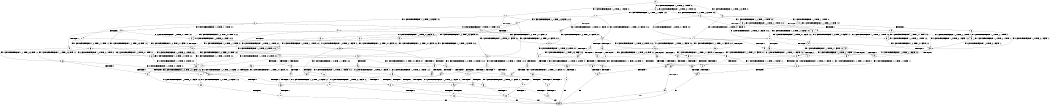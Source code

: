 digraph BCG {
size = "7, 10.5";
center = TRUE;
node [shape = circle];
0 [peripheries = 2];
0 -> 1 [label = "EX !1 !ATOMIC_EXCH_BRANCH (1, +1, TRUE, +1, 1, FALSE) !:0:"];
0 -> 2 [label = "EX !2 !ATOMIC_EXCH_BRANCH (1, +0, TRUE, +0, 1, TRUE) !:0:"];
0 -> 3 [label = "EX !0 !ATOMIC_EXCH_BRANCH (1, +1, TRUE, +0, 3, TRUE) !:0:"];
1 -> 4 [label = "TERMINATE !1"];
1 -> 5 [label = "EX !2 !ATOMIC_EXCH_BRANCH (1, +0, TRUE, +0, 1, FALSE) !:0:1:"];
1 -> 6 [label = "EX !0 !ATOMIC_EXCH_BRANCH (1, +1, TRUE, +0, 3, FALSE) !:0:1:"];
2 -> 7 [label = "EX !1 !ATOMIC_EXCH_BRANCH (1, +1, TRUE, +1, 1, FALSE) !:0:2:"];
2 -> 8 [label = "EX !0 !ATOMIC_EXCH_BRANCH (1, +1, TRUE, +0, 3, TRUE) !:0:2:"];
2 -> 2 [label = "EX !2 !ATOMIC_EXCH_BRANCH (1, +0, TRUE, +0, 1, TRUE) !:0:2:"];
3 -> 9 [label = "TERMINATE !0"];
3 -> 10 [label = "EX !1 !ATOMIC_EXCH_BRANCH (1, +1, TRUE, +1, 1, TRUE) !:0:"];
3 -> 11 [label = "EX !2 !ATOMIC_EXCH_BRANCH (1, +0, TRUE, +0, 1, FALSE) !:0:"];
4 -> 12 [label = "EX !2 !ATOMIC_EXCH_BRANCH (1, +0, TRUE, +0, 1, FALSE) !:0:"];
4 -> 13 [label = "EX !0 !ATOMIC_EXCH_BRANCH (1, +1, TRUE, +0, 3, FALSE) !:0:"];
5 -> 14 [label = "TERMINATE !1"];
5 -> 15 [label = "TERMINATE !2"];
5 -> 16 [label = "EX !0 !ATOMIC_EXCH_BRANCH (1, +1, TRUE, +0, 3, TRUE) !:0:1:2:"];
6 -> 17 [label = "TERMINATE !1"];
6 -> 18 [label = "EX !2 !ATOMIC_EXCH_BRANCH (1, +0, TRUE, +0, 1, FALSE) !:0:1:"];
6 -> 19 [label = "EX !0 !ATOMIC_EXCH_BRANCH (1, +0, TRUE, +1, 1, TRUE) !:0:1:"];
7 -> 20 [label = "TERMINATE !1"];
7 -> 21 [label = "EX !0 !ATOMIC_EXCH_BRANCH (1, +1, TRUE, +0, 3, FALSE) !:0:1:2:"];
7 -> 5 [label = "EX !2 !ATOMIC_EXCH_BRANCH (1, +0, TRUE, +0, 1, FALSE) !:0:1:2:"];
8 -> 22 [label = "TERMINATE !0"];
8 -> 23 [label = "EX !1 !ATOMIC_EXCH_BRANCH (1, +1, TRUE, +1, 1, TRUE) !:0:2:"];
8 -> 11 [label = "EX !2 !ATOMIC_EXCH_BRANCH (1, +0, TRUE, +0, 1, FALSE) !:0:2:"];
9 -> 24 [label = "EX !2 !ATOMIC_EXCH_BRANCH (1, +0, TRUE, +0, 1, FALSE) !:1:"];
9 -> 25 [label = "EX !1 !ATOMIC_EXCH_BRANCH (1, +1, TRUE, +1, 1, TRUE) !:1:"];
10 -> 26 [label = "TERMINATE !0"];
10 -> 27 [label = "EX !2 !ATOMIC_EXCH_BRANCH (1, +0, TRUE, +0, 1, FALSE) !:0:1:"];
10 -> 10 [label = "EX !1 !ATOMIC_EXCH_BRANCH (1, +1, TRUE, +1, 1, TRUE) !:0:1:"];
11 -> 28 [label = "TERMINATE !2"];
11 -> 29 [label = "TERMINATE !0"];
11 -> 16 [label = "EX !1 !ATOMIC_EXCH_BRANCH (1, +1, TRUE, +1, 1, FALSE) !:0:2:"];
12 -> 30 [label = "TERMINATE !2"];
12 -> 31 [label = "EX !0 !ATOMIC_EXCH_BRANCH (1, +1, TRUE, +0, 3, TRUE) !:0:2:"];
13 -> 32 [label = "EX !2 !ATOMIC_EXCH_BRANCH (1, +0, TRUE, +0, 1, FALSE) !:0:"];
13 -> 33 [label = "EX !0 !ATOMIC_EXCH_BRANCH (1, +0, TRUE, +1, 1, TRUE) !:0:"];
14 -> 30 [label = "TERMINATE !2"];
14 -> 31 [label = "EX !0 !ATOMIC_EXCH_BRANCH (1, +1, TRUE, +0, 3, TRUE) !:0:2:"];
15 -> 34 [label = "TERMINATE !1"];
15 -> 35 [label = "EX !0 !ATOMIC_EXCH_BRANCH (1, +1, TRUE, +0, 3, TRUE) !:0:1:"];
16 -> 36 [label = "TERMINATE !1"];
16 -> 37 [label = "TERMINATE !2"];
16 -> 38 [label = "TERMINATE !0"];
17 -> 32 [label = "EX !2 !ATOMIC_EXCH_BRANCH (1, +0, TRUE, +0, 1, FALSE) !:0:"];
17 -> 33 [label = "EX !0 !ATOMIC_EXCH_BRANCH (1, +0, TRUE, +1, 1, TRUE) !:0:"];
18 -> 39 [label = "TERMINATE !1"];
18 -> 40 [label = "TERMINATE !2"];
18 -> 41 [label = "EX !0 !ATOMIC_EXCH_BRANCH (1, +0, TRUE, +1, 1, FALSE) !:0:1:2:"];
19 -> 42 [label = "TERMINATE !1"];
19 -> 43 [label = "EX !2 !ATOMIC_EXCH_BRANCH (1, +0, TRUE, +0, 1, TRUE) !:0:1:"];
19 -> 44 [label = "EX !0 !ATOMIC_EXCH_BRANCH (1, +1, TRUE, +0, 3, TRUE) !:0:1:"];
20 -> 45 [label = "EX !0 !ATOMIC_EXCH_BRANCH (1, +1, TRUE, +0, 3, FALSE) !:0:2:"];
20 -> 12 [label = "EX !2 !ATOMIC_EXCH_BRANCH (1, +0, TRUE, +0, 1, FALSE) !:0:2:"];
21 -> 46 [label = "TERMINATE !1"];
21 -> 18 [label = "EX !2 !ATOMIC_EXCH_BRANCH (1, +0, TRUE, +0, 1, FALSE) !:0:1:2:"];
21 -> 47 [label = "EX !0 !ATOMIC_EXCH_BRANCH (1, +0, TRUE, +1, 1, TRUE) !:0:1:2:"];
22 -> 48 [label = "EX !1 !ATOMIC_EXCH_BRANCH (1, +1, TRUE, +1, 1, TRUE) !:1:2:"];
22 -> 24 [label = "EX !2 !ATOMIC_EXCH_BRANCH (1, +0, TRUE, +0, 1, FALSE) !:1:2:"];
23 -> 49 [label = "TERMINATE !0"];
23 -> 27 [label = "EX !2 !ATOMIC_EXCH_BRANCH (1, +0, TRUE, +0, 1, FALSE) !:0:1:2:"];
23 -> 23 [label = "EX !1 !ATOMIC_EXCH_BRANCH (1, +1, TRUE, +1, 1, TRUE) !:0:1:2:"];
24 -> 50 [label = "TERMINATE !2"];
24 -> 51 [label = "EX !1 !ATOMIC_EXCH_BRANCH (1, +1, TRUE, +1, 1, FALSE) !:1:2:"];
25 -> 52 [label = "EX !2 !ATOMIC_EXCH_BRANCH (1, +0, TRUE, +0, 1, FALSE) !:1:"];
25 -> 25 [label = "EX !1 !ATOMIC_EXCH_BRANCH (1, +1, TRUE, +1, 1, TRUE) !:1:"];
26 -> 52 [label = "EX !2 !ATOMIC_EXCH_BRANCH (1, +0, TRUE, +0, 1, FALSE) !:1:"];
26 -> 25 [label = "EX !1 !ATOMIC_EXCH_BRANCH (1, +1, TRUE, +1, 1, TRUE) !:1:"];
27 -> 53 [label = "TERMINATE !2"];
27 -> 54 [label = "TERMINATE !0"];
27 -> 16 [label = "EX !1 !ATOMIC_EXCH_BRANCH (1, +1, TRUE, +1, 1, FALSE) !:0:1:2:"];
28 -> 55 [label = "TERMINATE !0"];
28 -> 35 [label = "EX !1 !ATOMIC_EXCH_BRANCH (1, +1, TRUE, +1, 1, FALSE) !:0:"];
29 -> 50 [label = "TERMINATE !2"];
29 -> 51 [label = "EX !1 !ATOMIC_EXCH_BRANCH (1, +1, TRUE, +1, 1, FALSE) !:1:2:"];
30 -> 56 [label = "EX !0 !ATOMIC_EXCH_BRANCH (1, +1, TRUE, +0, 3, TRUE) !:0:"];
31 -> 57 [label = "TERMINATE !2"];
31 -> 58 [label = "TERMINATE !0"];
32 -> 59 [label = "TERMINATE !2"];
32 -> 60 [label = "EX !0 !ATOMIC_EXCH_BRANCH (1, +0, TRUE, +1, 1, FALSE) !:0:2:"];
33 -> 61 [label = "EX !2 !ATOMIC_EXCH_BRANCH (1, +0, TRUE, +0, 1, TRUE) !:0:"];
33 -> 62 [label = "EX !0 !ATOMIC_EXCH_BRANCH (1, +1, TRUE, +0, 3, TRUE) !:0:"];
34 -> 56 [label = "EX !0 !ATOMIC_EXCH_BRANCH (1, +1, TRUE, +0, 3, TRUE) !:0:"];
35 -> 63 [label = "TERMINATE !1"];
35 -> 64 [label = "TERMINATE !0"];
36 -> 57 [label = "TERMINATE !2"];
36 -> 58 [label = "TERMINATE !0"];
37 -> 63 [label = "TERMINATE !1"];
37 -> 64 [label = "TERMINATE !0"];
38 -> 65 [label = "TERMINATE !1"];
38 -> 66 [label = "TERMINATE !2"];
39 -> 59 [label = "TERMINATE !2"];
39 -> 60 [label = "EX !0 !ATOMIC_EXCH_BRANCH (1, +0, TRUE, +1, 1, FALSE) !:0:2:"];
40 -> 67 [label = "TERMINATE !1"];
40 -> 68 [label = "EX !0 !ATOMIC_EXCH_BRANCH (1, +0, TRUE, +1, 1, FALSE) !:0:1:"];
41 -> 69 [label = "TERMINATE !1"];
41 -> 70 [label = "TERMINATE !2"];
41 -> 71 [label = "TERMINATE !0"];
42 -> 61 [label = "EX !2 !ATOMIC_EXCH_BRANCH (1, +0, TRUE, +0, 1, TRUE) !:0:"];
42 -> 62 [label = "EX !0 !ATOMIC_EXCH_BRANCH (1, +1, TRUE, +0, 3, TRUE) !:0:"];
43 -> 72 [label = "TERMINATE !1"];
43 -> 43 [label = "EX !2 !ATOMIC_EXCH_BRANCH (1, +0, TRUE, +0, 1, TRUE) !:0:1:2:"];
43 -> 73 [label = "EX !0 !ATOMIC_EXCH_BRANCH (1, +1, TRUE, +0, 3, TRUE) !:0:1:2:"];
44 -> 74 [label = "TERMINATE !1"];
44 -> 75 [label = "TERMINATE !0"];
44 -> 76 [label = "EX !2 !ATOMIC_EXCH_BRANCH (1, +0, TRUE, +0, 1, FALSE) !:0:1:"];
45 -> 32 [label = "EX !2 !ATOMIC_EXCH_BRANCH (1, +0, TRUE, +0, 1, FALSE) !:0:2:"];
45 -> 77 [label = "EX !0 !ATOMIC_EXCH_BRANCH (1, +0, TRUE, +1, 1, TRUE) !:0:2:"];
46 -> 32 [label = "EX !2 !ATOMIC_EXCH_BRANCH (1, +0, TRUE, +0, 1, FALSE) !:0:2:"];
46 -> 77 [label = "EX !0 !ATOMIC_EXCH_BRANCH (1, +0, TRUE, +1, 1, TRUE) !:0:2:"];
47 -> 72 [label = "TERMINATE !1"];
47 -> 43 [label = "EX !2 !ATOMIC_EXCH_BRANCH (1, +0, TRUE, +0, 1, TRUE) !:0:1:2:"];
47 -> 73 [label = "EX !0 !ATOMIC_EXCH_BRANCH (1, +1, TRUE, +0, 3, TRUE) !:0:1:2:"];
48 -> 52 [label = "EX !2 !ATOMIC_EXCH_BRANCH (1, +0, TRUE, +0, 1, FALSE) !:1:2:"];
48 -> 48 [label = "EX !1 !ATOMIC_EXCH_BRANCH (1, +1, TRUE, +1, 1, TRUE) !:1:2:"];
49 -> 52 [label = "EX !2 !ATOMIC_EXCH_BRANCH (1, +0, TRUE, +0, 1, FALSE) !:1:2:"];
49 -> 48 [label = "EX !1 !ATOMIC_EXCH_BRANCH (1, +1, TRUE, +1, 1, TRUE) !:1:2:"];
50 -> 78 [label = "EX !1 !ATOMIC_EXCH_BRANCH (1, +1, TRUE, +1, 1, FALSE) !:1:"];
51 -> 65 [label = "TERMINATE !1"];
51 -> 66 [label = "TERMINATE !2"];
52 -> 79 [label = "TERMINATE !2"];
52 -> 51 [label = "EX !1 !ATOMIC_EXCH_BRANCH (1, +1, TRUE, +1, 1, FALSE) !:1:2:"];
53 -> 80 [label = "TERMINATE !0"];
53 -> 35 [label = "EX !1 !ATOMIC_EXCH_BRANCH (1, +1, TRUE, +1, 1, FALSE) !:0:1:"];
54 -> 79 [label = "TERMINATE !2"];
54 -> 51 [label = "EX !1 !ATOMIC_EXCH_BRANCH (1, +1, TRUE, +1, 1, FALSE) !:1:2:"];
55 -> 78 [label = "EX !1 !ATOMIC_EXCH_BRANCH (1, +1, TRUE, +1, 1, FALSE) !:1:"];
56 -> 81 [label = "TERMINATE !0"];
57 -> 81 [label = "TERMINATE !0"];
58 -> 82 [label = "TERMINATE !2"];
59 -> 83 [label = "EX !0 !ATOMIC_EXCH_BRANCH (1, +0, TRUE, +1, 1, FALSE) !:0:"];
60 -> 84 [label = "TERMINATE !2"];
60 -> 85 [label = "TERMINATE !0"];
61 -> 61 [label = "EX !2 !ATOMIC_EXCH_BRANCH (1, +0, TRUE, +0, 1, TRUE) !:0:2:"];
61 -> 86 [label = "EX !0 !ATOMIC_EXCH_BRANCH (1, +1, TRUE, +0, 3, TRUE) !:0:2:"];
62 -> 87 [label = "TERMINATE !0"];
62 -> 88 [label = "EX !2 !ATOMIC_EXCH_BRANCH (1, +0, TRUE, +0, 1, FALSE) !:0:"];
63 -> 81 [label = "TERMINATE !0"];
64 -> 89 [label = "TERMINATE !1"];
65 -> 90 [label = "TERMINATE !2"];
66 -> 89 [label = "TERMINATE !1"];
67 -> 83 [label = "EX !0 !ATOMIC_EXCH_BRANCH (1, +0, TRUE, +1, 1, FALSE) !:0:"];
68 -> 91 [label = "TERMINATE !1"];
68 -> 92 [label = "TERMINATE !0"];
69 -> 84 [label = "TERMINATE !2"];
69 -> 85 [label = "TERMINATE !0"];
70 -> 91 [label = "TERMINATE !1"];
70 -> 92 [label = "TERMINATE !0"];
71 -> 93 [label = "TERMINATE !1"];
71 -> 94 [label = "TERMINATE !2"];
72 -> 61 [label = "EX !2 !ATOMIC_EXCH_BRANCH (1, +0, TRUE, +0, 1, TRUE) !:0:2:"];
72 -> 86 [label = "EX !0 !ATOMIC_EXCH_BRANCH (1, +1, TRUE, +0, 3, TRUE) !:0:2:"];
73 -> 95 [label = "TERMINATE !1"];
73 -> 96 [label = "TERMINATE !0"];
73 -> 76 [label = "EX !2 !ATOMIC_EXCH_BRANCH (1, +0, TRUE, +0, 1, FALSE) !:0:1:2:"];
74 -> 87 [label = "TERMINATE !0"];
74 -> 88 [label = "EX !2 !ATOMIC_EXCH_BRANCH (1, +0, TRUE, +0, 1, FALSE) !:0:"];
75 -> 97 [label = "TERMINATE !1"];
75 -> 98 [label = "EX !2 !ATOMIC_EXCH_BRANCH (1, +0, TRUE, +0, 1, FALSE) !:1:"];
76 -> 69 [label = "TERMINATE !1"];
76 -> 70 [label = "TERMINATE !2"];
76 -> 71 [label = "TERMINATE !0"];
77 -> 61 [label = "EX !2 !ATOMIC_EXCH_BRANCH (1, +0, TRUE, +0, 1, TRUE) !:0:2:"];
77 -> 86 [label = "EX !0 !ATOMIC_EXCH_BRANCH (1, +1, TRUE, +0, 3, TRUE) !:0:2:"];
78 -> 89 [label = "TERMINATE !1"];
79 -> 78 [label = "EX !1 !ATOMIC_EXCH_BRANCH (1, +1, TRUE, +1, 1, FALSE) !:1:"];
80 -> 78 [label = "EX !1 !ATOMIC_EXCH_BRANCH (1, +1, TRUE, +1, 1, FALSE) !:1:"];
81 -> 99 [label = "exit"];
82 -> 99 [label = "exit"];
83 -> 100 [label = "TERMINATE !0"];
84 -> 100 [label = "TERMINATE !0"];
85 -> 101 [label = "TERMINATE !2"];
86 -> 102 [label = "TERMINATE !0"];
86 -> 88 [label = "EX !2 !ATOMIC_EXCH_BRANCH (1, +0, TRUE, +0, 1, FALSE) !:0:2:"];
87 -> 103 [label = "EX !2 !ATOMIC_EXCH_BRANCH (1, +0, TRUE, +0, 1, FALSE) !:1:2:"];
88 -> 84 [label = "TERMINATE !2"];
88 -> 85 [label = "TERMINATE !0"];
89 -> 99 [label = "exit"];
90 -> 99 [label = "exit"];
91 -> 100 [label = "TERMINATE !0"];
92 -> 104 [label = "TERMINATE !1"];
93 -> 105 [label = "TERMINATE !2"];
94 -> 104 [label = "TERMINATE !1"];
95 -> 102 [label = "TERMINATE !0"];
95 -> 88 [label = "EX !2 !ATOMIC_EXCH_BRANCH (1, +0, TRUE, +0, 1, FALSE) !:0:2:"];
96 -> 106 [label = "TERMINATE !1"];
96 -> 98 [label = "EX !2 !ATOMIC_EXCH_BRANCH (1, +0, TRUE, +0, 1, FALSE) !:1:2:"];
97 -> 107 [label = "EX !2 !ATOMIC_EXCH_BRANCH (1, +0, TRUE, +0, 1, FALSE) !:2:"];
98 -> 93 [label = "TERMINATE !1"];
98 -> 94 [label = "TERMINATE !2"];
100 -> 99 [label = "exit"];
101 -> 99 [label = "exit"];
102 -> 103 [label = "EX !2 !ATOMIC_EXCH_BRANCH (1, +0, TRUE, +0, 1, FALSE) !:1:2:"];
103 -> 101 [label = "TERMINATE !2"];
104 -> 99 [label = "exit"];
105 -> 99 [label = "exit"];
106 -> 107 [label = "EX !2 !ATOMIC_EXCH_BRANCH (1, +0, TRUE, +0, 1, FALSE) !:2:"];
107 -> 105 [label = "TERMINATE !2"];
}

